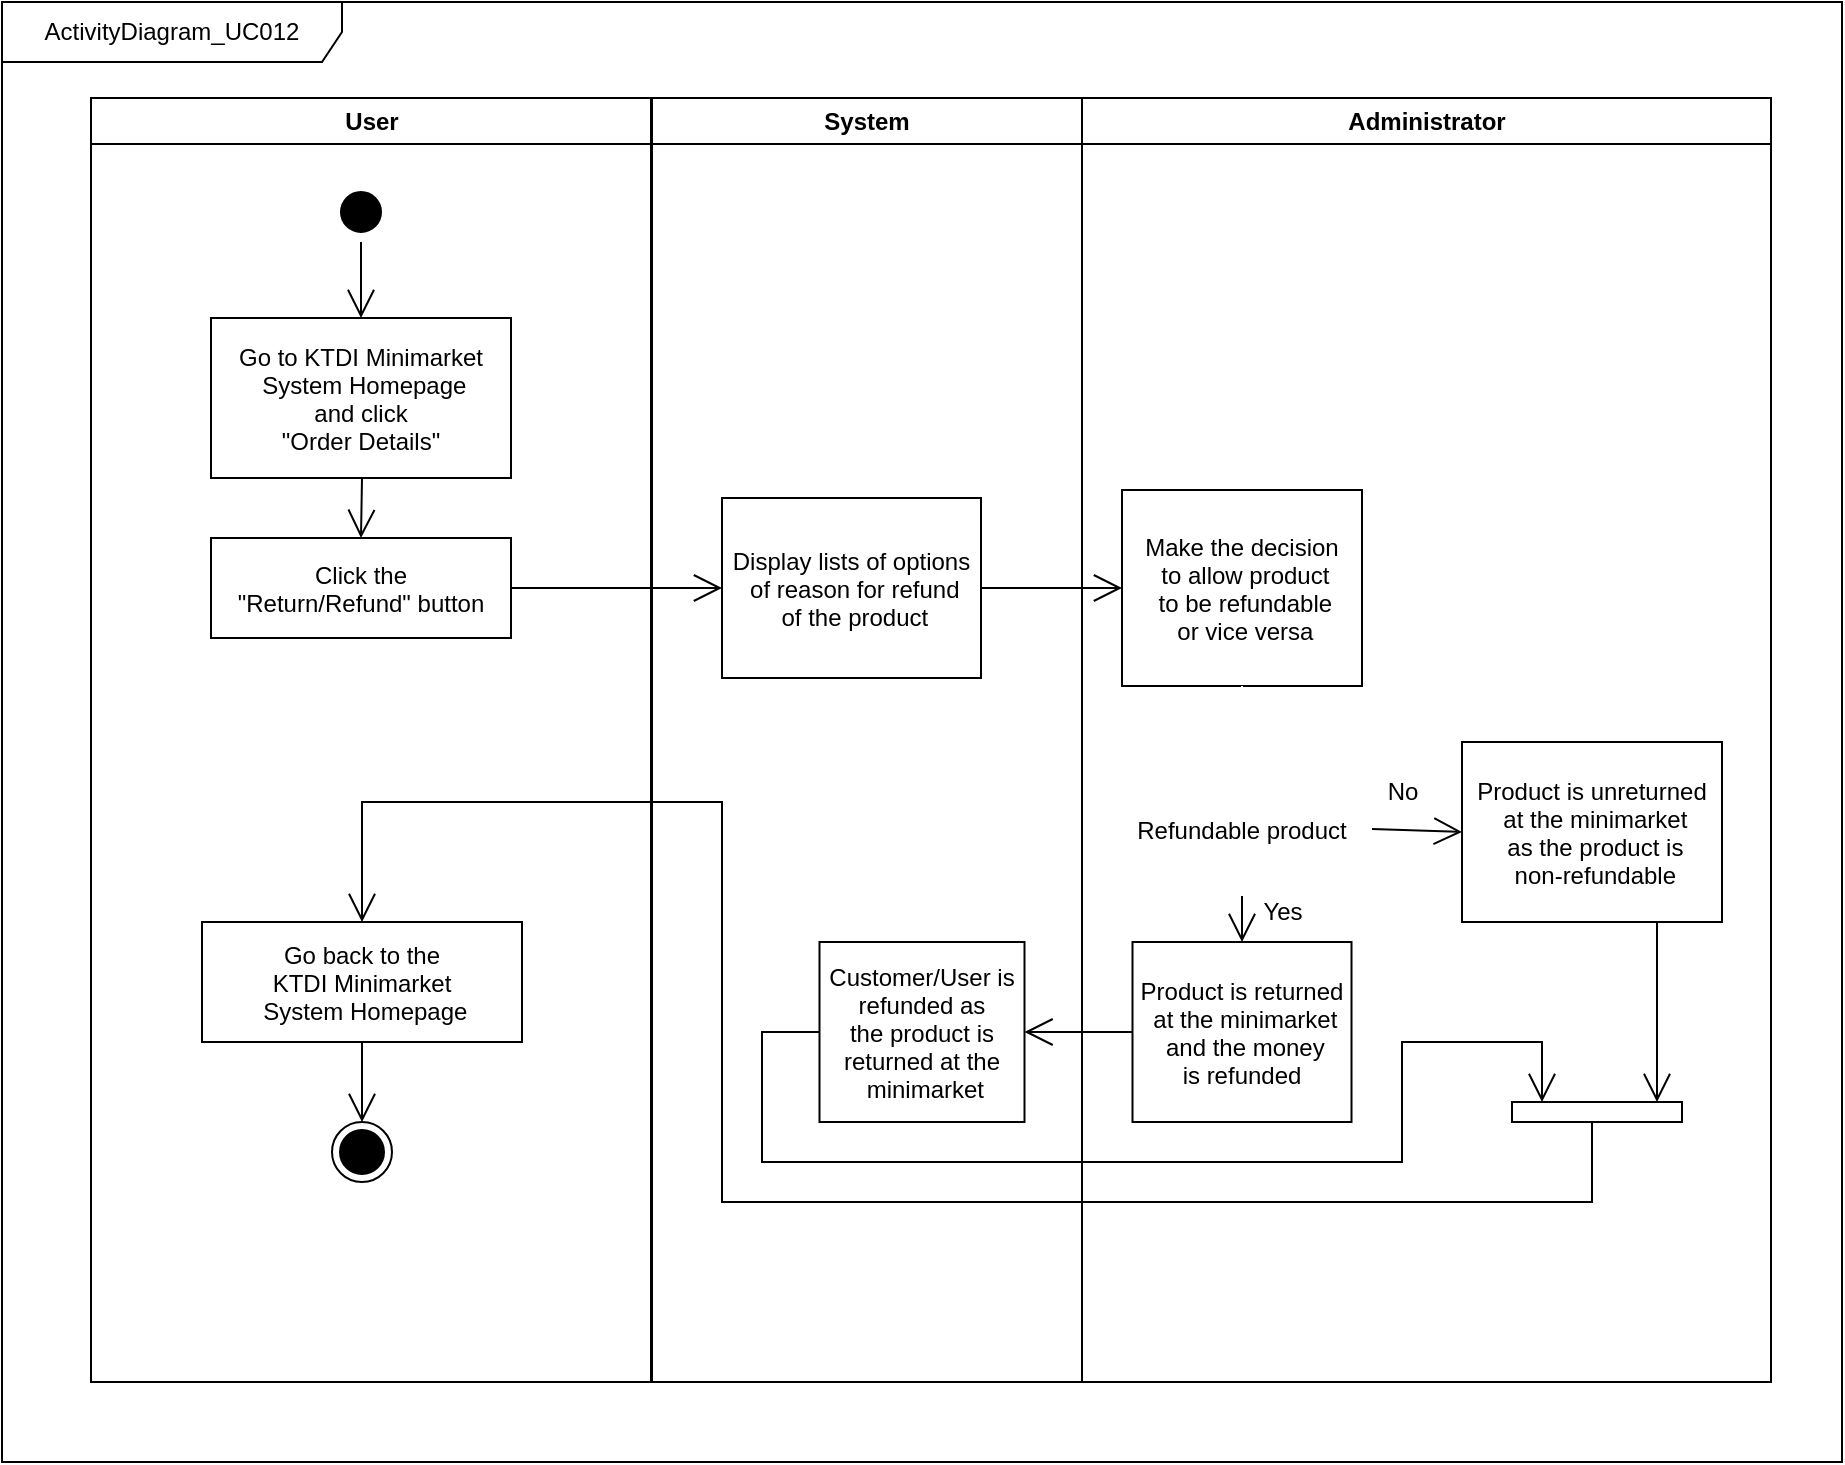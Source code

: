 <mxfile version="21.3.8" type="device">
  <diagram name="Page-1" id="e7e014a7-5840-1c2e-5031-d8a46d1fe8dd">
    <mxGraphModel dx="1050" dy="573" grid="1" gridSize="10" guides="1" tooltips="1" connect="1" arrows="1" fold="1" page="1" pageScale="1" pageWidth="1169" pageHeight="826" background="none" math="0" shadow="0">
      <root>
        <mxCell id="0" />
        <mxCell id="1" parent="0" />
        <mxCell id="2" value="User" style="swimlane;whiteSpace=wrap" parent="1" vertex="1">
          <mxGeometry x="164.5" y="128" width="280" height="642" as="geometry" />
        </mxCell>
        <mxCell id="5" value="" style="ellipse;shape=startState;fillColor=#000000;strokeColor=#FFFFFF;" parent="2" vertex="1">
          <mxGeometry x="120" y="42" width="30" height="30" as="geometry" />
        </mxCell>
        <mxCell id="7" value="Go to KTDI Minimarket&#xa; System Homepage&#xa;and click &#xa;&quot;Order Details&quot;" style="strokeColor=#000000;" parent="2" vertex="1">
          <mxGeometry x="60" y="110" width="150" height="80" as="geometry" />
        </mxCell>
        <mxCell id="8" value="Click the&#xa;&quot;Return/Refund&quot; button" style="" parent="2" vertex="1">
          <mxGeometry x="60" y="220" width="150" height="50" as="geometry" />
        </mxCell>
        <mxCell id="qjr2F4XpUvaXnPlqDPw9-71" value="" style="endArrow=open;endFill=1;endSize=12;html=1;rounded=0;exitX=0.5;exitY=1;exitDx=0;exitDy=0;" parent="2" source="5" target="7" edge="1">
          <mxGeometry width="160" relative="1" as="geometry">
            <mxPoint x="295.5" y="272" as="sourcePoint" />
            <mxPoint x="455.5" y="272" as="targetPoint" />
          </mxGeometry>
        </mxCell>
        <mxCell id="JSpwwFLCDADJo0zgjeLh-42" value="" style="endArrow=open;endFill=1;endSize=12;html=1;rounded=0;entryX=0.5;entryY=0;entryDx=0;entryDy=0;" edge="1" parent="2" target="8">
          <mxGeometry width="160" relative="1" as="geometry">
            <mxPoint x="135.5" y="190" as="sourcePoint" />
            <mxPoint x="295.5" y="190" as="targetPoint" />
          </mxGeometry>
        </mxCell>
        <mxCell id="3" value="System" style="swimlane;whiteSpace=wrap" parent="1" vertex="1">
          <mxGeometry x="445" y="128" width="215" height="642" as="geometry" />
        </mxCell>
        <mxCell id="16" value="Display lists of options&#xa; of reason for refund&#xa; of the product" style="" parent="3" vertex="1">
          <mxGeometry x="35" y="200" width="129.5" height="90" as="geometry" />
        </mxCell>
        <mxCell id="4" value="Administrator" style="swimlane;whiteSpace=wrap" parent="1" vertex="1">
          <mxGeometry x="660" y="128" width="344.5" height="642" as="geometry" />
        </mxCell>
        <mxCell id="qjr2F4XpUvaXnPlqDPw9-41" value="&lt;font color=&quot;#000000&quot;&gt;ActivityDiagram_UC012&lt;/font&gt;" style="shape=umlFrame;whiteSpace=wrap;html=1;pointerEvents=0;width=170;height=30;fillColor=none;" parent="1" vertex="1">
          <mxGeometry x="120" y="80" width="920" height="730" as="geometry" />
        </mxCell>
        <mxCell id="15" value="Make the decision&#xa; to allow product&#xa; to be refundable&#xa; or vice versa" style="" parent="1" vertex="1">
          <mxGeometry x="680" y="324" width="120" height="98" as="geometry" />
        </mxCell>
        <mxCell id="qjr2F4XpUvaXnPlqDPw9-49" value="" style="endArrow=open;endFill=1;endSize=12;html=1;rounded=0;entryX=0;entryY=0.5;entryDx=0;entryDy=0;exitX=1;exitY=0.5;exitDx=0;exitDy=0;" parent="1" source="16" target="15" edge="1">
          <mxGeometry width="160" relative="1" as="geometry">
            <mxPoint x="460" y="400" as="sourcePoint" />
            <mxPoint x="620" y="400" as="targetPoint" />
          </mxGeometry>
        </mxCell>
        <mxCell id="21" value="Refundable product" style="rhombus;fillColor=default;strokeColor=#FFFFFF;" parent="1" vertex="1">
          <mxGeometry x="675" y="460" width="130" height="67" as="geometry" />
        </mxCell>
        <mxCell id="24" value="" style="endArrow=open;strokeColor=#FFFFFF;endFill=1;rounded=0;exitX=0.5;exitY=1;exitDx=0;exitDy=0;entryX=0.5;entryY=0;entryDx=0;entryDy=0;" parent="1" source="15" target="21" edge="1">
          <mxGeometry relative="1" as="geometry">
            <mxPoint x="840" y="450" as="targetPoint" />
          </mxGeometry>
        </mxCell>
        <mxCell id="33" value="Go back to the&#xa;KTDI Minimarket&#xa; System Homepage" style="" parent="1" vertex="1">
          <mxGeometry x="220" y="540" width="160" height="60" as="geometry" />
        </mxCell>
        <mxCell id="qjr2F4XpUvaXnPlqDPw9-50" value="Product is returned&#xa; at the minimarket&#xa; and the money &#xa;is refunded" style="" parent="1" vertex="1">
          <mxGeometry x="685.25" y="550" width="109.5" height="90" as="geometry" />
        </mxCell>
        <mxCell id="qjr2F4XpUvaXnPlqDPw9-52" value="Product is unreturned&#xa; at the minimarket&#xa; as the product is&#xa; non-refundable" style="" parent="1" vertex="1">
          <mxGeometry x="850" y="450" width="130" height="90" as="geometry" />
        </mxCell>
        <mxCell id="qjr2F4XpUvaXnPlqDPw9-58" value="Yes" style="text;html=1;align=center;verticalAlign=middle;resizable=0;points=[];autosize=1;strokeColor=none;fillColor=none;" parent="1" vertex="1">
          <mxGeometry x="740" y="520" width="40" height="30" as="geometry" />
        </mxCell>
        <mxCell id="qjr2F4XpUvaXnPlqDPw9-60" value="" style="html=1;points=[];perimeter=orthogonalPerimeter;outlineConnect=0;targetShapes=umlLifeline;portConstraint=eastwest;newEdgeStyle={&quot;edgeStyle&quot;:&quot;elbowEdgeStyle&quot;,&quot;elbow&quot;:&quot;vertical&quot;,&quot;curved&quot;:0,&quot;rounded&quot;:0};strokeColor=#000000;fillColor=#FFFFFF;direction=south;" parent="1" vertex="1">
          <mxGeometry x="875" y="630" width="85" height="10" as="geometry" />
        </mxCell>
        <mxCell id="qjr2F4XpUvaXnPlqDPw9-64" value="" style="endArrow=open;endFill=1;endSize=12;html=1;rounded=0;entryX=1;entryY=0.5;entryDx=0;entryDy=0;exitX=0;exitY=0.5;exitDx=0;exitDy=0;" parent="1" source="qjr2F4XpUvaXnPlqDPw9-50" target="qjr2F4XpUvaXnPlqDPw9-72" edge="1">
          <mxGeometry width="160" relative="1" as="geometry">
            <mxPoint x="680" y="595" as="sourcePoint" />
            <mxPoint x="620" y="500" as="targetPoint" />
            <Array as="points" />
          </mxGeometry>
        </mxCell>
        <mxCell id="qjr2F4XpUvaXnPlqDPw9-66" value="" style="endArrow=open;endFill=1;endSize=12;html=1;rounded=0;entryX=0;entryY=0.5;entryDx=0;entryDy=0;exitX=1;exitY=0.5;exitDx=0;exitDy=0;" parent="1" source="21" target="qjr2F4XpUvaXnPlqDPw9-52" edge="1">
          <mxGeometry width="160" relative="1" as="geometry">
            <mxPoint x="460" y="500" as="sourcePoint" />
            <mxPoint x="620" y="500" as="targetPoint" />
          </mxGeometry>
        </mxCell>
        <mxCell id="qjr2F4XpUvaXnPlqDPw9-67" value="" style="endArrow=open;endFill=1;endSize=12;html=1;rounded=0;entryX=0.5;entryY=0;entryDx=0;entryDy=0;exitX=0.5;exitY=1;exitDx=0;exitDy=0;" parent="1" source="21" target="qjr2F4XpUvaXnPlqDPw9-50" edge="1">
          <mxGeometry width="160" relative="1" as="geometry">
            <mxPoint x="460" y="500" as="sourcePoint" />
            <mxPoint x="620" y="500" as="targetPoint" />
          </mxGeometry>
        </mxCell>
        <mxCell id="qjr2F4XpUvaXnPlqDPw9-68" value="No" style="text;html=1;align=center;verticalAlign=middle;resizable=0;points=[];autosize=1;strokeColor=none;fillColor=none;" parent="1" vertex="1">
          <mxGeometry x="800" y="460" width="40" height="30" as="geometry" />
        </mxCell>
        <mxCell id="qjr2F4XpUvaXnPlqDPw9-69" value="" style="endArrow=open;endFill=1;endSize=12;html=1;rounded=0;" parent="1" source="qjr2F4XpUvaXnPlqDPw9-60" target="33" edge="1">
          <mxGeometry width="160" relative="1" as="geometry">
            <mxPoint x="460" y="500" as="sourcePoint" />
            <mxPoint x="620" y="500" as="targetPoint" />
            <Array as="points">
              <mxPoint x="915" y="680" />
              <mxPoint x="480" y="680" />
              <mxPoint x="480" y="480" />
              <mxPoint x="300" y="480" />
            </Array>
          </mxGeometry>
        </mxCell>
        <mxCell id="qjr2F4XpUvaXnPlqDPw9-70" value="" style="endArrow=open;endFill=1;endSize=12;html=1;rounded=0;exitX=1;exitY=0.5;exitDx=0;exitDy=0;entryX=0;entryY=0.5;entryDx=0;entryDy=0;" parent="1" source="8" target="16" edge="1">
          <mxGeometry width="160" relative="1" as="geometry">
            <mxPoint x="460" y="400" as="sourcePoint" />
            <mxPoint x="620" y="400" as="targetPoint" />
          </mxGeometry>
        </mxCell>
        <mxCell id="qjr2F4XpUvaXnPlqDPw9-72" value="Customer/User is &#xa;refunded as &#xa;the product is &#xa;returned at the&#xa; minimarket" style="" parent="1" vertex="1">
          <mxGeometry x="528.75" y="550" width="102.5" height="90" as="geometry" />
        </mxCell>
        <mxCell id="qjr2F4XpUvaXnPlqDPw9-73" value="" style="endArrow=open;endFill=1;endSize=12;html=1;rounded=0;exitX=0;exitY=0.5;exitDx=0;exitDy=0;" parent="1" source="qjr2F4XpUvaXnPlqDPw9-72" target="qjr2F4XpUvaXnPlqDPw9-60" edge="1">
          <mxGeometry width="160" relative="1" as="geometry">
            <mxPoint x="460" y="500" as="sourcePoint" />
            <mxPoint x="620" y="500" as="targetPoint" />
            <Array as="points">
              <mxPoint x="500" y="595" />
              <mxPoint x="500" y="660" />
              <mxPoint x="820" y="660" />
              <mxPoint x="820" y="600" />
              <mxPoint x="890" y="600" />
            </Array>
          </mxGeometry>
        </mxCell>
        <mxCell id="qjr2F4XpUvaXnPlqDPw9-74" value="" style="endArrow=open;endFill=1;endSize=12;html=1;rounded=0;exitX=0.75;exitY=1;exitDx=0;exitDy=0;" parent="1" source="qjr2F4XpUvaXnPlqDPw9-52" target="qjr2F4XpUvaXnPlqDPw9-60" edge="1">
          <mxGeometry width="160" relative="1" as="geometry">
            <mxPoint x="460" y="500" as="sourcePoint" />
            <mxPoint x="620" y="500" as="targetPoint" />
          </mxGeometry>
        </mxCell>
        <mxCell id="JSpwwFLCDADJo0zgjeLh-39" value="" style="endArrow=open;endFill=1;endSize=12;html=1;rounded=0;entryX=0.5;entryY=0;entryDx=0;entryDy=0;" edge="1" parent="1">
          <mxGeometry width="160" relative="1" as="geometry">
            <mxPoint x="300" y="600" as="sourcePoint" />
            <mxPoint x="300" y="640" as="targetPoint" />
          </mxGeometry>
        </mxCell>
        <mxCell id="JSpwwFLCDADJo0zgjeLh-43" value="" style="ellipse;html=1;shape=endState;fillColor=#000000;strokeColor=#000000;" vertex="1" parent="1">
          <mxGeometry x="285" y="640" width="30" height="30" as="geometry" />
        </mxCell>
      </root>
    </mxGraphModel>
  </diagram>
</mxfile>
